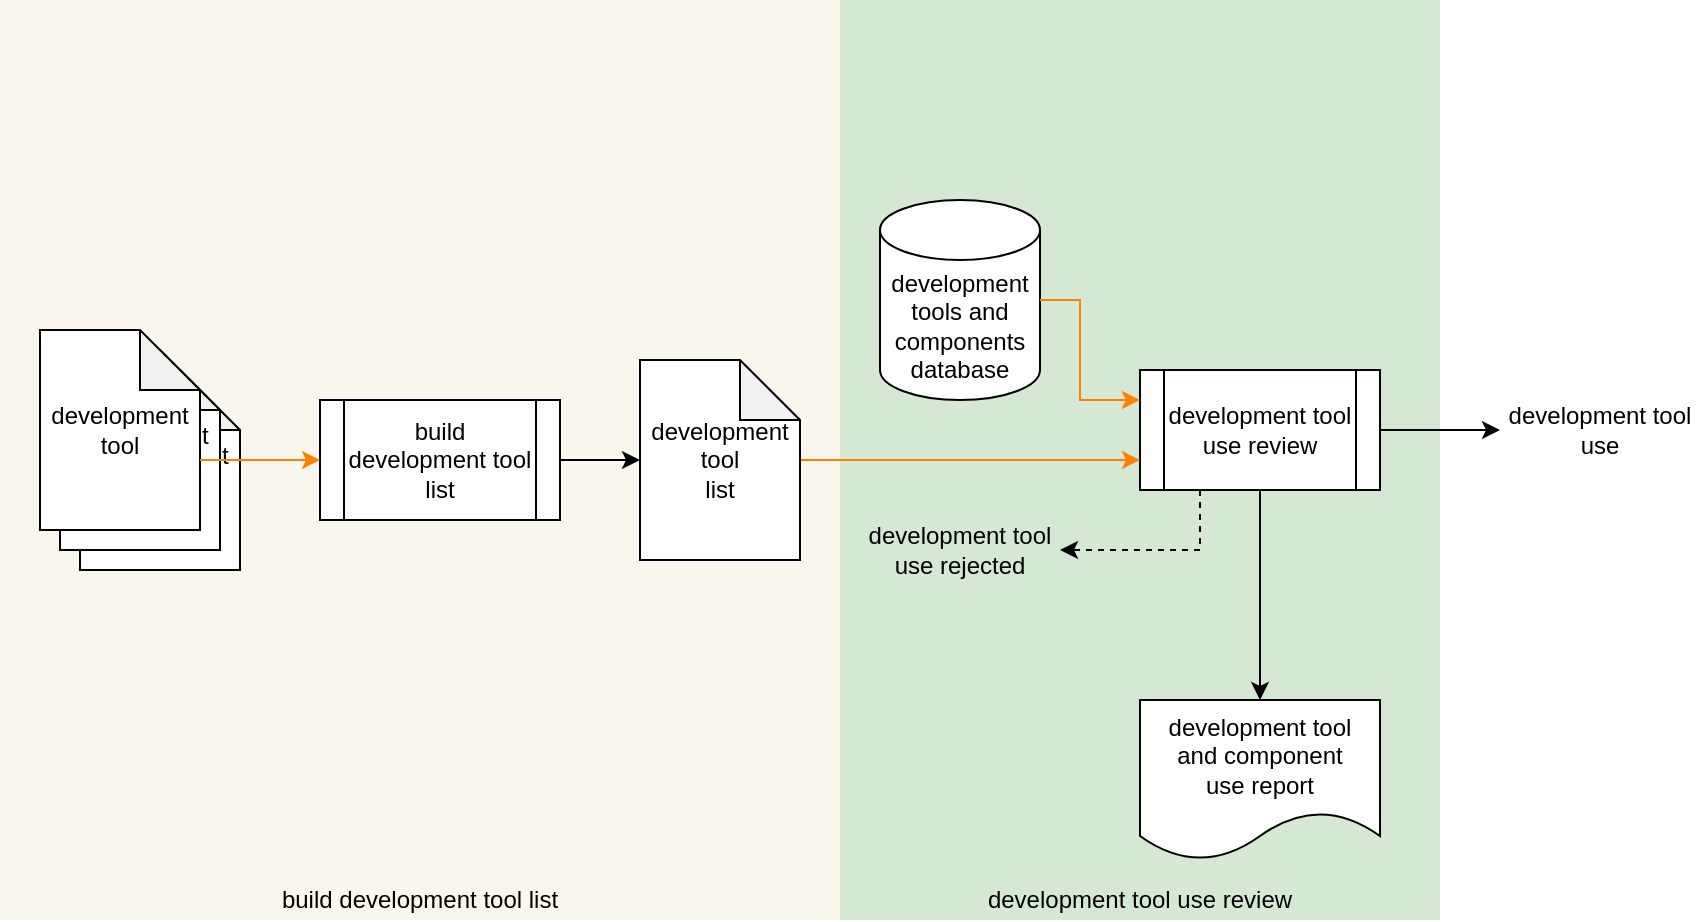 <mxfile version="14.6.13" type="device"><diagram id="sruLN3PUJWMz3BnSayqV" name="Page-1"><mxGraphModel dx="4306" dy="2197" grid="1" gridSize="10" guides="1" tooltips="1" connect="1" arrows="1" fold="1" page="0" pageScale="1" pageWidth="850" pageHeight="1100" math="0" shadow="0"><root><mxCell id="0"/><mxCell id="1" parent="0"/><mxCell id="902PM7CP0pQcWFOc9Kcb-46" value="" style="rounded=0;whiteSpace=wrap;html=1;strokeColor=none;fillColor=#D5E8D4;" parent="1" vertex="1"><mxGeometry x="-2720" y="-980" width="300" height="460" as="geometry"/></mxCell><mxCell id="902PM7CP0pQcWFOc9Kcb-52" value="development tool use review" style="text;html=1;strokeColor=none;fillColor=none;align=center;verticalAlign=middle;whiteSpace=wrap;rounded=0;" parent="1" vertex="1"><mxGeometry x="-2720" y="-540" width="300" height="20" as="geometry"/></mxCell><mxCell id="902PM7CP0pQcWFOc9Kcb-4" value="" style="rounded=0;whiteSpace=wrap;html=1;fillColor=#f9f7ed;strokeColor=none;" parent="1" vertex="1"><mxGeometry x="-3140" y="-980" width="420" height="460" as="geometry"/></mxCell><mxCell id="902PM7CP0pQcWFOc9Kcb-45" value="development tool" style="shape=note;whiteSpace=wrap;html=1;backgroundOutline=1;darkOpacity=0.05;" parent="1" vertex="1"><mxGeometry x="-3100" y="-795" width="80" height="100" as="geometry"/></mxCell><mxCell id="902PM7CP0pQcWFOc9Kcb-44" value="development tool" style="shape=note;whiteSpace=wrap;html=1;backgroundOutline=1;darkOpacity=0.05;" parent="1" vertex="1"><mxGeometry x="-3110" y="-805" width="80" height="100" as="geometry"/></mxCell><mxCell id="902PM7CP0pQcWFOc9Kcb-5" value="development tool&lt;br&gt;and component&lt;br&gt;use report" style="shape=document;whiteSpace=wrap;html=1;boundedLbl=1;" parent="1" vertex="1"><mxGeometry x="-2570" y="-630" width="120" height="80" as="geometry"/></mxCell><mxCell id="902PM7CP0pQcWFOc9Kcb-18" style="edgeStyle=orthogonalEdgeStyle;rounded=0;orthogonalLoop=1;jettySize=auto;html=1;entryX=0.5;entryY=0;entryDx=0;entryDy=0;exitX=0.5;exitY=1;exitDx=0;exitDy=0;" parent="1" source="902PM7CP0pQcWFOc9Kcb-23" target="902PM7CP0pQcWFOc9Kcb-5" edge="1"><mxGeometry relative="1" as="geometry"/></mxCell><mxCell id="902PM7CP0pQcWFOc9Kcb-21" style="edgeStyle=orthogonalEdgeStyle;rounded=0;orthogonalLoop=1;jettySize=auto;html=1;entryX=0;entryY=0.5;entryDx=0;entryDy=0;" parent="1" source="902PM7CP0pQcWFOc9Kcb-23" target="902PM7CP0pQcWFOc9Kcb-41" edge="1"><mxGeometry relative="1" as="geometry"><mxPoint x="-2400" y="-765" as="targetPoint"/></mxGeometry></mxCell><mxCell id="902PM7CP0pQcWFOc9Kcb-22" style="edgeStyle=orthogonalEdgeStyle;rounded=0;orthogonalLoop=1;jettySize=auto;html=1;exitX=0.25;exitY=1;exitDx=0;exitDy=0;entryX=1;entryY=0.5;entryDx=0;entryDy=0;dashed=1;" parent="1" source="902PM7CP0pQcWFOc9Kcb-23" target="902PM7CP0pQcWFOc9Kcb-31" edge="1"><mxGeometry relative="1" as="geometry"/></mxCell><mxCell id="902PM7CP0pQcWFOc9Kcb-23" value="development tool use review" style="shape=process;whiteSpace=wrap;html=1;backgroundOutline=1;" parent="1" vertex="1"><mxGeometry x="-2570" y="-795" width="120" height="60" as="geometry"/></mxCell><mxCell id="902PM7CP0pQcWFOc9Kcb-24" value="build development tool list" style="text;html=1;strokeColor=none;fillColor=none;align=center;verticalAlign=middle;whiteSpace=wrap;rounded=0;" parent="1" vertex="1"><mxGeometry x="-3140" y="-540" width="420" height="20" as="geometry"/></mxCell><mxCell id="902PM7CP0pQcWFOc9Kcb-31" value="development tool use rejected" style="text;html=1;strokeColor=none;fillColor=none;align=center;verticalAlign=middle;whiteSpace=wrap;rounded=0;" parent="1" vertex="1"><mxGeometry x="-2710" y="-730" width="100" height="50" as="geometry"/></mxCell><mxCell id="902PM7CP0pQcWFOc9Kcb-2" value="development tools and components database" style="shape=cylinder3;whiteSpace=wrap;html=1;boundedLbl=1;backgroundOutline=1;size=15;" parent="1" vertex="1"><mxGeometry x="-2700" y="-880" width="80" height="100" as="geometry"/></mxCell><mxCell id="902PM7CP0pQcWFOc9Kcb-39" style="edgeStyle=orthogonalEdgeStyle;rounded=0;orthogonalLoop=1;jettySize=auto;html=1;entryX=0;entryY=0.25;entryDx=0;entryDy=0;strokeColor=#FF8000;exitX=1;exitY=0.5;exitDx=0;exitDy=0;exitPerimeter=0;" parent="1" source="902PM7CP0pQcWFOc9Kcb-2" target="902PM7CP0pQcWFOc9Kcb-23" edge="1"><mxGeometry relative="1" as="geometry"><mxPoint x="-2620" y="-720" as="sourcePoint"/><mxPoint x="-2560" y="-720" as="targetPoint"/><Array as="points"><mxPoint x="-2600" y="-830"/><mxPoint x="-2600" y="-780"/></Array></mxGeometry></mxCell><mxCell id="902PM7CP0pQcWFOc9Kcb-41" value="development tool use" style="text;html=1;strokeColor=none;fillColor=none;align=center;verticalAlign=middle;whiteSpace=wrap;rounded=0;" parent="1" vertex="1"><mxGeometry x="-2390" y="-790" width="100" height="50" as="geometry"/></mxCell><mxCell id="902PM7CP0pQcWFOc9Kcb-42" value="development tool" style="shape=note;whiteSpace=wrap;html=1;backgroundOutline=1;darkOpacity=0.05;" parent="1" vertex="1"><mxGeometry x="-3120" y="-815" width="80" height="100" as="geometry"/></mxCell><mxCell id="902PM7CP0pQcWFOc9Kcb-50" style="edgeStyle=orthogonalEdgeStyle;rounded=0;orthogonalLoop=1;jettySize=auto;html=1;entryX=0;entryY=0.75;entryDx=0;entryDy=0;strokeColor=#FF8000;" parent="1" source="902PM7CP0pQcWFOc9Kcb-51" target="902PM7CP0pQcWFOc9Kcb-23" edge="1"><mxGeometry relative="1" as="geometry"><mxPoint x="-2300" y="-1220" as="targetPoint"/><Array as="points"><mxPoint x="-2580" y="-750"/><mxPoint x="-2580" y="-750"/></Array></mxGeometry></mxCell><mxCell id="902PM7CP0pQcWFOc9Kcb-51" value="development tool&lt;br&gt;list" style="shape=note;whiteSpace=wrap;html=1;backgroundOutline=1;darkOpacity=0.05;" parent="1" vertex="1"><mxGeometry x="-2820" y="-800" width="80" height="100" as="geometry"/></mxCell><mxCell id="902PM7CP0pQcWFOc9Kcb-58" style="edgeStyle=orthogonalEdgeStyle;rounded=0;orthogonalLoop=1;jettySize=auto;html=1;entryX=0;entryY=0.5;entryDx=0;entryDy=0;entryPerimeter=0;" parent="1" source="902PM7CP0pQcWFOc9Kcb-57" target="902PM7CP0pQcWFOc9Kcb-51" edge="1"><mxGeometry relative="1" as="geometry"/></mxCell><mxCell id="902PM7CP0pQcWFOc9Kcb-57" value="build&lt;br&gt;development tool list" style="shape=process;whiteSpace=wrap;html=1;backgroundOutline=1;" parent="1" vertex="1"><mxGeometry x="-2980" y="-780" width="120" height="60" as="geometry"/></mxCell><mxCell id="902PM7CP0pQcWFOc9Kcb-59" style="edgeStyle=orthogonalEdgeStyle;rounded=0;orthogonalLoop=1;jettySize=auto;html=1;entryX=0;entryY=0.5;entryDx=0;entryDy=0;strokeColor=#FF8000;exitX=0;exitY=0;exitDx=80;exitDy=65;exitPerimeter=0;" parent="1" source="902PM7CP0pQcWFOc9Kcb-42" target="902PM7CP0pQcWFOc9Kcb-57" edge="1"><mxGeometry relative="1" as="geometry"><mxPoint x="-2720" y="-870" as="sourcePoint"/><mxPoint x="-2670" y="-755" as="targetPoint"/></mxGeometry></mxCell></root></mxGraphModel></diagram></mxfile>